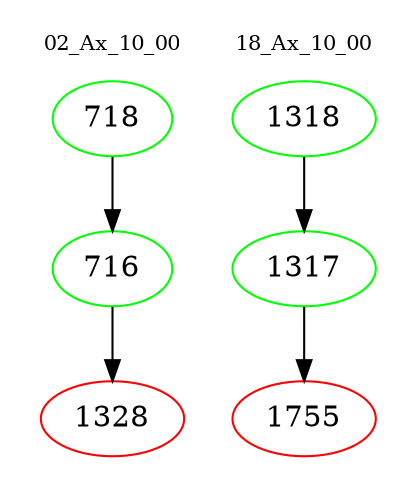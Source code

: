 digraph{
subgraph cluster_0 {
color = white
label = "02_Ax_10_00";
fontsize=10;
T0_718 [label="718", color="green"]
T0_718 -> T0_716 [color="black"]
T0_716 [label="716", color="green"]
T0_716 -> T0_1328 [color="black"]
T0_1328 [label="1328", color="red"]
}
subgraph cluster_1 {
color = white
label = "18_Ax_10_00";
fontsize=10;
T1_1318 [label="1318", color="green"]
T1_1318 -> T1_1317 [color="black"]
T1_1317 [label="1317", color="green"]
T1_1317 -> T1_1755 [color="black"]
T1_1755 [label="1755", color="red"]
}
}
